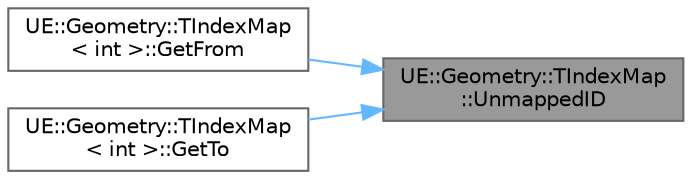 digraph "UE::Geometry::TIndexMap::UnmappedID"
{
 // INTERACTIVE_SVG=YES
 // LATEX_PDF_SIZE
  bgcolor="transparent";
  edge [fontname=Helvetica,fontsize=10,labelfontname=Helvetica,labelfontsize=10];
  node [fontname=Helvetica,fontsize=10,shape=box,height=0.2,width=0.4];
  rankdir="RL";
  Node1 [id="Node000001",label="UE::Geometry::TIndexMap\l::UnmappedID",height=0.2,width=0.4,color="gray40", fillcolor="grey60", style="filled", fontcolor="black",tooltip=" "];
  Node1 -> Node2 [id="edge1_Node000001_Node000002",dir="back",color="steelblue1",style="solid",tooltip=" "];
  Node2 [id="Node000002",label="UE::Geometry::TIndexMap\l\< int \>::GetFrom",height=0.2,width=0.4,color="grey40", fillcolor="white", style="filled",URL="$d4/de2/structUE_1_1Geometry_1_1TIndexMap.html#a0a986f0bc0509c48e26ea15d143f4f9d",tooltip=" "];
  Node1 -> Node3 [id="edge2_Node000001_Node000003",dir="back",color="steelblue1",style="solid",tooltip=" "];
  Node3 [id="Node000003",label="UE::Geometry::TIndexMap\l\< int \>::GetTo",height=0.2,width=0.4,color="grey40", fillcolor="white", style="filled",URL="$d4/de2/structUE_1_1Geometry_1_1TIndexMap.html#af4ab351a5a982ab4351b9ee4839f1d0d",tooltip=" "];
}
